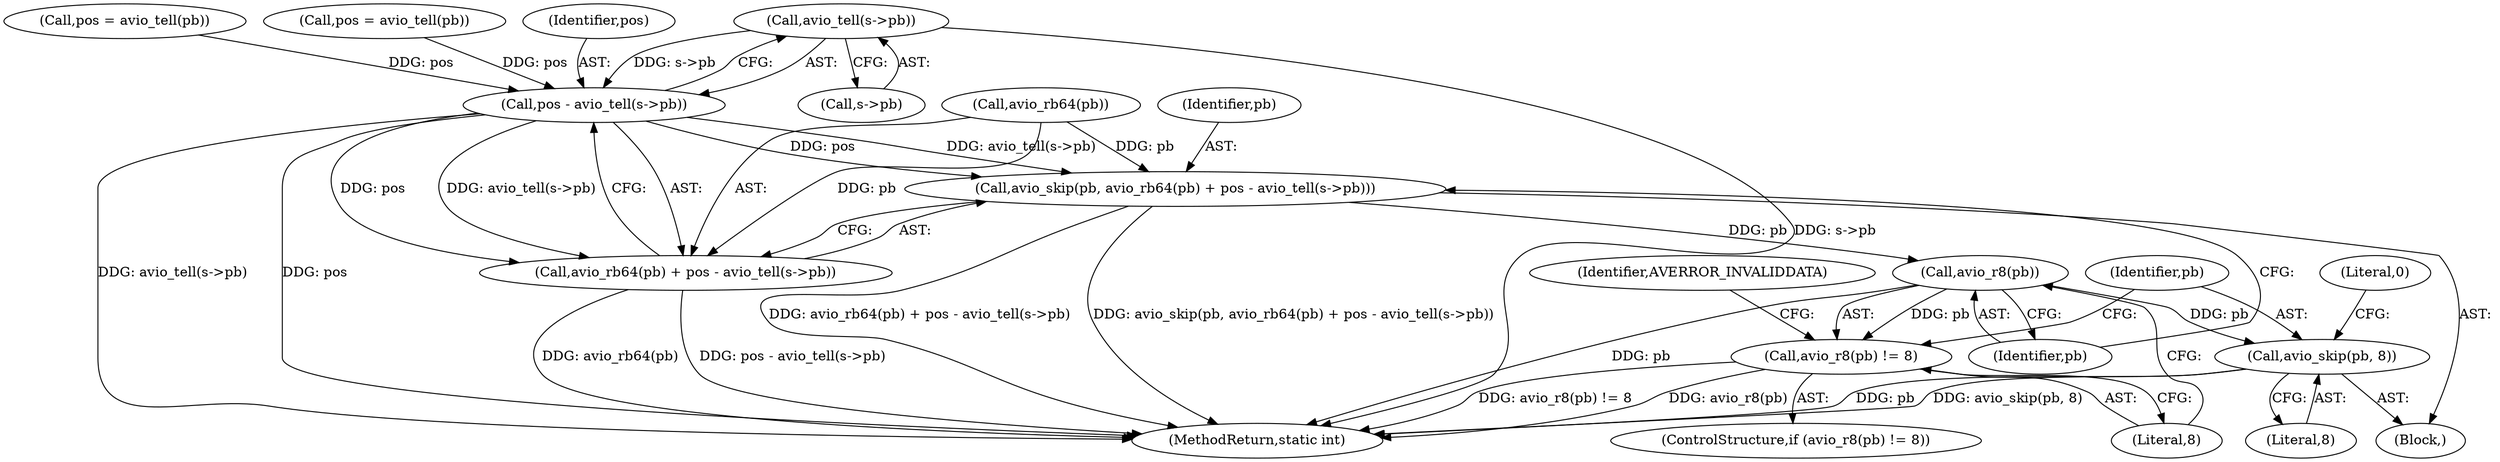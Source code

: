 digraph "0_FFmpeg_124eb202e70678539544f6268efc98131f19fa49@pointer" {
"1000638" [label="(Call,avio_tell(s->pb))"];
"1000636" [label="(Call,pos - avio_tell(s->pb))"];
"1000631" [label="(Call,avio_skip(pb, avio_rb64(pb) + pos - avio_tell(s->pb)))"];
"1000644" [label="(Call,avio_r8(pb))"];
"1000643" [label="(Call,avio_r8(pb) != 8)"];
"1000649" [label="(Call,avio_skip(pb, 8))"];
"1000633" [label="(Call,avio_rb64(pb) + pos - avio_tell(s->pb))"];
"1000218" [label="(Call,pos = avio_tell(pb))"];
"1000129" [label="(Call,pos = avio_tell(pb))"];
"1000636" [label="(Call,pos - avio_tell(s->pb))"];
"1000632" [label="(Identifier,pb)"];
"1000638" [label="(Call,avio_tell(s->pb))"];
"1000102" [label="(Block,)"];
"1000649" [label="(Call,avio_skip(pb, 8))"];
"1000644" [label="(Call,avio_r8(pb))"];
"1000642" [label="(ControlStructure,if (avio_r8(pb) != 8))"];
"1000631" [label="(Call,avio_skip(pb, avio_rb64(pb) + pos - avio_tell(s->pb)))"];
"1000648" [label="(Identifier,AVERROR_INVALIDDATA)"];
"1000650" [label="(Identifier,pb)"];
"1000637" [label="(Identifier,pos)"];
"1000634" [label="(Call,avio_rb64(pb))"];
"1000639" [label="(Call,s->pb)"];
"1000654" [label="(MethodReturn,static int)"];
"1000651" [label="(Literal,8)"];
"1000633" [label="(Call,avio_rb64(pb) + pos - avio_tell(s->pb))"];
"1000643" [label="(Call,avio_r8(pb) != 8)"];
"1000645" [label="(Identifier,pb)"];
"1000653" [label="(Literal,0)"];
"1000646" [label="(Literal,8)"];
"1000638" -> "1000636"  [label="AST: "];
"1000638" -> "1000639"  [label="CFG: "];
"1000639" -> "1000638"  [label="AST: "];
"1000636" -> "1000638"  [label="CFG: "];
"1000638" -> "1000654"  [label="DDG: s->pb"];
"1000638" -> "1000636"  [label="DDG: s->pb"];
"1000636" -> "1000633"  [label="AST: "];
"1000637" -> "1000636"  [label="AST: "];
"1000633" -> "1000636"  [label="CFG: "];
"1000636" -> "1000654"  [label="DDG: avio_tell(s->pb)"];
"1000636" -> "1000654"  [label="DDG: pos"];
"1000636" -> "1000631"  [label="DDG: pos"];
"1000636" -> "1000631"  [label="DDG: avio_tell(s->pb)"];
"1000636" -> "1000633"  [label="DDG: pos"];
"1000636" -> "1000633"  [label="DDG: avio_tell(s->pb)"];
"1000129" -> "1000636"  [label="DDG: pos"];
"1000218" -> "1000636"  [label="DDG: pos"];
"1000631" -> "1000102"  [label="AST: "];
"1000631" -> "1000633"  [label="CFG: "];
"1000632" -> "1000631"  [label="AST: "];
"1000633" -> "1000631"  [label="AST: "];
"1000645" -> "1000631"  [label="CFG: "];
"1000631" -> "1000654"  [label="DDG: avio_rb64(pb) + pos - avio_tell(s->pb)"];
"1000631" -> "1000654"  [label="DDG: avio_skip(pb, avio_rb64(pb) + pos - avio_tell(s->pb))"];
"1000634" -> "1000631"  [label="DDG: pb"];
"1000631" -> "1000644"  [label="DDG: pb"];
"1000644" -> "1000643"  [label="AST: "];
"1000644" -> "1000645"  [label="CFG: "];
"1000645" -> "1000644"  [label="AST: "];
"1000646" -> "1000644"  [label="CFG: "];
"1000644" -> "1000654"  [label="DDG: pb"];
"1000644" -> "1000643"  [label="DDG: pb"];
"1000644" -> "1000649"  [label="DDG: pb"];
"1000643" -> "1000642"  [label="AST: "];
"1000643" -> "1000646"  [label="CFG: "];
"1000646" -> "1000643"  [label="AST: "];
"1000648" -> "1000643"  [label="CFG: "];
"1000650" -> "1000643"  [label="CFG: "];
"1000643" -> "1000654"  [label="DDG: avio_r8(pb) != 8"];
"1000643" -> "1000654"  [label="DDG: avio_r8(pb)"];
"1000649" -> "1000102"  [label="AST: "];
"1000649" -> "1000651"  [label="CFG: "];
"1000650" -> "1000649"  [label="AST: "];
"1000651" -> "1000649"  [label="AST: "];
"1000653" -> "1000649"  [label="CFG: "];
"1000649" -> "1000654"  [label="DDG: pb"];
"1000649" -> "1000654"  [label="DDG: avio_skip(pb, 8)"];
"1000634" -> "1000633"  [label="AST: "];
"1000633" -> "1000654"  [label="DDG: pos - avio_tell(s->pb)"];
"1000633" -> "1000654"  [label="DDG: avio_rb64(pb)"];
"1000634" -> "1000633"  [label="DDG: pb"];
}
